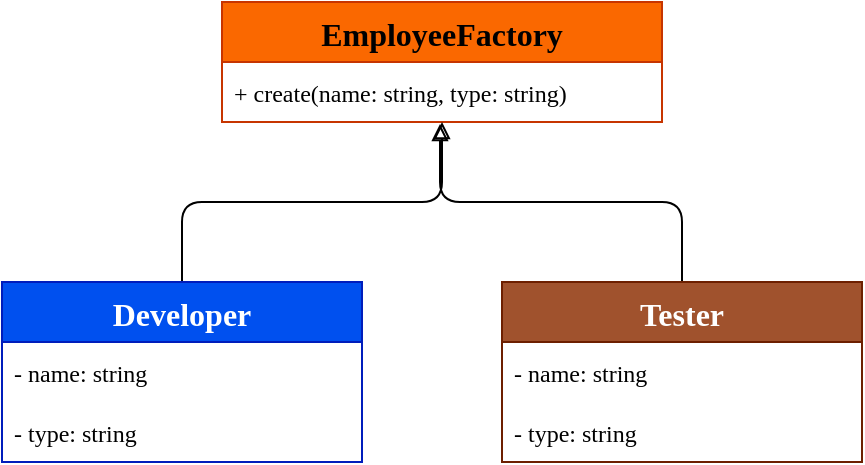 <mxfile>
    <diagram id="p3Ws-dc7jSy-He0gV4Iw" name="Page-1">
        <mxGraphModel dx="1119" dy="790" grid="1" gridSize="10" guides="1" tooltips="1" connect="1" arrows="1" fold="1" page="1" pageScale="1" pageWidth="1600" pageHeight="900" math="0" shadow="0">
            <root>
                <mxCell id="0"/>
                <mxCell id="1" parent="0"/>
                <mxCell id="2" value="EmployeeFactory" style="swimlane;fontStyle=1;childLayout=stackLayout;horizontal=1;startSize=30;horizontalStack=0;resizeParent=1;resizeParentMax=0;resizeLast=0;collapsible=1;marginBottom=0;fillColor=#fa6800;fontColor=#000000;strokeColor=#C73500;fontSize=16;fontFamily=Poppins;fontSource=https%3A%2F%2Ffonts.googleapis.com%2Fcss%3Ffamily%3DPoppins;" vertex="1" parent="1">
                    <mxGeometry x="410" y="280" width="220" height="60" as="geometry"/>
                </mxCell>
                <mxCell id="3" value="+ create(name: string, type: string)" style="text;strokeColor=none;fillColor=none;align=left;verticalAlign=middle;spacingLeft=4;spacingRight=4;overflow=hidden;points=[[0,0.5],[1,0.5]];portConstraint=eastwest;rotatable=0;fontSize=12;fontFamily=Poppins;fontSource=https%3A%2F%2Ffonts.googleapis.com%2Fcss%3Ffamily%3DPoppins;" vertex="1" parent="2">
                    <mxGeometry y="30" width="220" height="30" as="geometry"/>
                </mxCell>
                <mxCell id="12" style="edgeStyle=orthogonalEdgeStyle;html=1;entryX=0.5;entryY=1;entryDx=0;entryDy=0;entryPerimeter=0;endArrow=block;endFill=0;" edge="1" parent="1" source="4" target="3">
                    <mxGeometry relative="1" as="geometry"/>
                </mxCell>
                <mxCell id="4" value="Developer" style="swimlane;fontStyle=1;childLayout=stackLayout;horizontal=1;startSize=30;horizontalStack=0;resizeParent=1;resizeParentMax=0;resizeLast=0;collapsible=1;marginBottom=0;fillColor=#0050ef;fontColor=#ffffff;strokeColor=#001DBC;fontSize=16;fontFamily=Poppins;fontSource=https%3A%2F%2Ffonts.googleapis.com%2Fcss%3Ffamily%3DPoppins;" vertex="1" parent="1">
                    <mxGeometry x="300" y="420" width="180" height="90" as="geometry"/>
                </mxCell>
                <mxCell id="5" value="- name: string" style="text;strokeColor=none;fillColor=none;align=left;verticalAlign=middle;spacingLeft=4;spacingRight=4;overflow=hidden;points=[[0,0.5],[1,0.5]];portConstraint=eastwest;rotatable=0;fontSize=12;fontFamily=Poppins;fontSource=https%3A%2F%2Ffonts.googleapis.com%2Fcss%3Ffamily%3DPoppins;" vertex="1" parent="4">
                    <mxGeometry y="30" width="180" height="30" as="geometry"/>
                </mxCell>
                <mxCell id="6" value="- type: string" style="text;strokeColor=none;fillColor=none;align=left;verticalAlign=middle;spacingLeft=4;spacingRight=4;overflow=hidden;points=[[0,0.5],[1,0.5]];portConstraint=eastwest;rotatable=0;fontSize=12;fontFamily=Poppins;fontSource=https%3A%2F%2Ffonts.googleapis.com%2Fcss%3Ffamily%3DPoppins;" vertex="1" parent="4">
                    <mxGeometry y="60" width="180" height="30" as="geometry"/>
                </mxCell>
                <mxCell id="10" style="edgeStyle=orthogonalEdgeStyle;html=1;entryX=0.495;entryY=1.033;entryDx=0;entryDy=0;entryPerimeter=0;endArrow=block;endFill=0;" edge="1" parent="1" source="7" target="3">
                    <mxGeometry relative="1" as="geometry">
                        <Array as="points">
                            <mxPoint x="640" y="380"/>
                            <mxPoint x="519" y="380"/>
                            <mxPoint x="519" y="341"/>
                        </Array>
                    </mxGeometry>
                </mxCell>
                <mxCell id="7" value="Tester" style="swimlane;fontStyle=1;childLayout=stackLayout;horizontal=1;startSize=30;horizontalStack=0;resizeParent=1;resizeParentMax=0;resizeLast=0;collapsible=1;marginBottom=0;fillColor=#a0522d;fontColor=#ffffff;strokeColor=#6D1F00;fontSize=16;fontFamily=Poppins;fontSource=https%3A%2F%2Ffonts.googleapis.com%2Fcss%3Ffamily%3DPoppins;" vertex="1" parent="1">
                    <mxGeometry x="550" y="420" width="180" height="90" as="geometry"/>
                </mxCell>
                <mxCell id="8" value="- name: string" style="text;strokeColor=none;fillColor=none;align=left;verticalAlign=middle;spacingLeft=4;spacingRight=4;overflow=hidden;points=[[0,0.5],[1,0.5]];portConstraint=eastwest;rotatable=0;fontSize=12;fontFamily=Poppins;fontSource=https%3A%2F%2Ffonts.googleapis.com%2Fcss%3Ffamily%3DPoppins;" vertex="1" parent="7">
                    <mxGeometry y="30" width="180" height="30" as="geometry"/>
                </mxCell>
                <mxCell id="9" value="- type: string" style="text;strokeColor=none;fillColor=none;align=left;verticalAlign=middle;spacingLeft=4;spacingRight=4;overflow=hidden;points=[[0,0.5],[1,0.5]];portConstraint=eastwest;rotatable=0;fontSize=12;fontFamily=Poppins;fontSource=https%3A%2F%2Ffonts.googleapis.com%2Fcss%3Ffamily%3DPoppins;" vertex="1" parent="7">
                    <mxGeometry y="60" width="180" height="30" as="geometry"/>
                </mxCell>
            </root>
        </mxGraphModel>
    </diagram>
</mxfile>